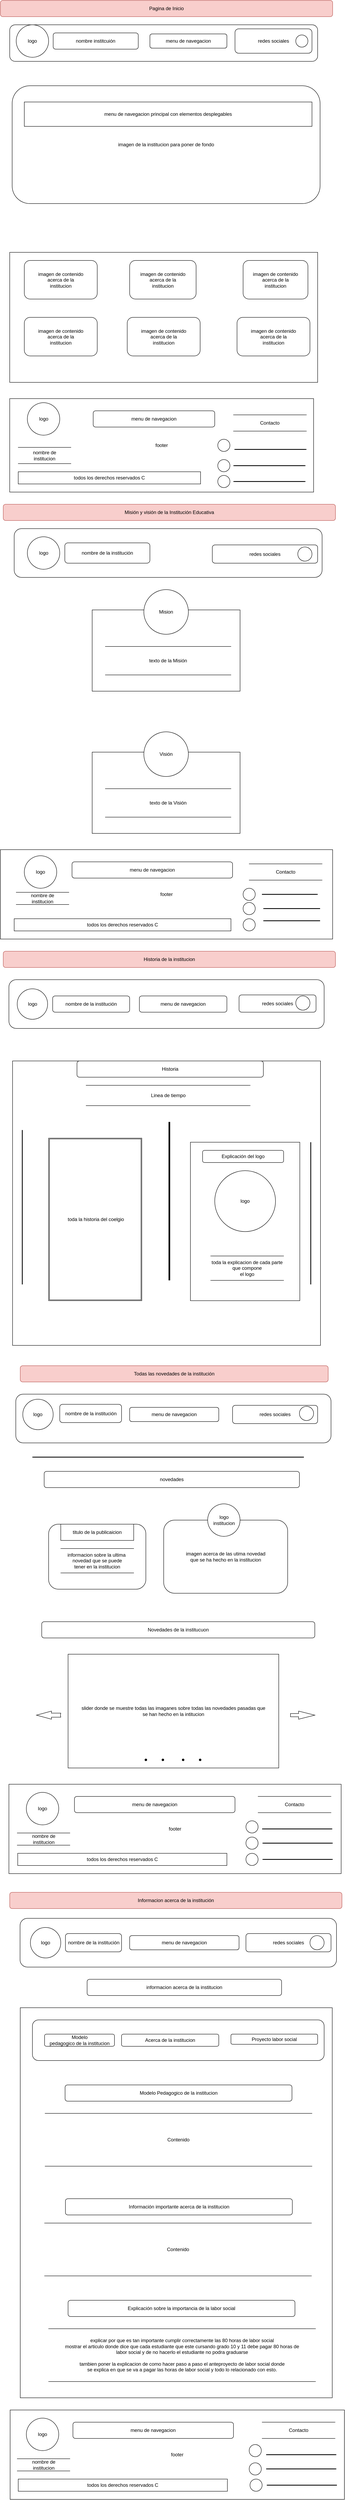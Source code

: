<mxfile version="24.0.1" type="github">
  <diagram name="Página-1" id="djj3ZXUcn-spQ-AeiXdr">
    <mxGraphModel dx="880" dy="1635" grid="1" gridSize="10" guides="1" tooltips="1" connect="1" arrows="1" fold="1" page="1" pageScale="1" pageWidth="827" pageHeight="1169" math="0" shadow="0">
      <root>
        <mxCell id="0" />
        <mxCell id="1" parent="0" />
        <mxCell id="-t3dqLqAsf-GsAG9dkLh-14" value="" style="rounded=1;whiteSpace=wrap;html=1;" parent="1" vertex="1">
          <mxGeometry x="34" y="40" width="760" height="90" as="geometry" />
        </mxCell>
        <mxCell id="-t3dqLqAsf-GsAG9dkLh-15" value="logo" style="ellipse;whiteSpace=wrap;html=1;aspect=fixed;" parent="1" vertex="1">
          <mxGeometry x="50" y="40" width="80" height="80" as="geometry" />
        </mxCell>
        <mxCell id="-t3dqLqAsf-GsAG9dkLh-16" value="nombre institcuión" style="rounded=1;whiteSpace=wrap;html=1;" parent="1" vertex="1">
          <mxGeometry x="141.25" y="60" width="210" height="40" as="geometry" />
        </mxCell>
        <mxCell id="-t3dqLqAsf-GsAG9dkLh-17" value="&lt;div&gt;redes sociales&lt;br&gt;&lt;/div&gt;" style="rounded=1;whiteSpace=wrap;html=1;" parent="1" vertex="1">
          <mxGeometry x="590" y="50" width="190" height="60" as="geometry" />
        </mxCell>
        <mxCell id="-t3dqLqAsf-GsAG9dkLh-18" value="imagen de la institucion para poner de fondo" style="rounded=1;whiteSpace=wrap;html=1;" parent="1" vertex="1">
          <mxGeometry x="40" y="190" width="760" height="290" as="geometry" />
        </mxCell>
        <mxCell id="-t3dqLqAsf-GsAG9dkLh-20" value="menu de navegacion principal con elementos desplegables" style="rounded=0;whiteSpace=wrap;html=1;" parent="1" vertex="1">
          <mxGeometry x="70" y="230" width="710" height="60" as="geometry" />
        </mxCell>
        <mxCell id="-t3dqLqAsf-GsAG9dkLh-29" value="" style="rounded=0;whiteSpace=wrap;html=1;" parent="1" vertex="1">
          <mxGeometry x="34" y="600" width="760" height="320" as="geometry" />
        </mxCell>
        <mxCell id="-t3dqLqAsf-GsAG9dkLh-30" value="&lt;div&gt;imagen de contenido &lt;br&gt;&lt;/div&gt;&lt;div&gt;acerca de la &lt;br&gt;&lt;/div&gt;&lt;div&gt;institucion&lt;br&gt;&lt;/div&gt;" style="rounded=1;whiteSpace=wrap;html=1;" parent="1" vertex="1">
          <mxGeometry x="70" y="620" width="180" height="95" as="geometry" />
        </mxCell>
        <mxCell id="-t3dqLqAsf-GsAG9dkLh-34" value="&lt;div&gt;imagen de contenido &lt;br&gt;&lt;/div&gt;&lt;div&gt;acerca de la &lt;br&gt;&lt;/div&gt;&lt;div&gt;institucion&lt;br&gt;&lt;/div&gt;" style="rounded=1;whiteSpace=wrap;html=1;" parent="1" vertex="1">
          <mxGeometry x="330" y="620" width="164" height="95" as="geometry" />
        </mxCell>
        <mxCell id="-t3dqLqAsf-GsAG9dkLh-35" value="&lt;div&gt;imagen de contenido &lt;br&gt;&lt;/div&gt;&lt;div&gt;acerca de la &lt;br&gt;&lt;/div&gt;&lt;div&gt;institucion&lt;br&gt;&lt;/div&gt;" style="rounded=1;whiteSpace=wrap;html=1;" parent="1" vertex="1">
          <mxGeometry x="610" y="620" width="160" height="95" as="geometry" />
        </mxCell>
        <mxCell id="-t3dqLqAsf-GsAG9dkLh-38" value="&lt;div&gt;imagen de contenido &lt;br&gt;&lt;/div&gt;&lt;div&gt;acerca de la &lt;br&gt;&lt;/div&gt;&lt;div&gt;institucion&lt;br&gt;&lt;/div&gt;" style="rounded=1;whiteSpace=wrap;html=1;" parent="1" vertex="1">
          <mxGeometry x="70" y="760" width="180" height="95" as="geometry" />
        </mxCell>
        <mxCell id="-t3dqLqAsf-GsAG9dkLh-40" value="&lt;div&gt;imagen de contenido &lt;br&gt;&lt;/div&gt;&lt;div&gt;acerca de la &lt;br&gt;&lt;/div&gt;&lt;div&gt;institucion&lt;br&gt;&lt;/div&gt;" style="rounded=1;whiteSpace=wrap;html=1;" parent="1" vertex="1">
          <mxGeometry x="324" y="760" width="180" height="95" as="geometry" />
        </mxCell>
        <mxCell id="-t3dqLqAsf-GsAG9dkLh-41" value="&lt;div&gt;imagen de contenido &lt;br&gt;&lt;/div&gt;&lt;div&gt;acerca de la &lt;br&gt;&lt;/div&gt;&lt;div&gt;institucion&lt;br&gt;&lt;/div&gt;" style="rounded=1;whiteSpace=wrap;html=1;" parent="1" vertex="1">
          <mxGeometry x="595" y="760" width="180" height="95" as="geometry" />
        </mxCell>
        <mxCell id="-t3dqLqAsf-GsAG9dkLh-42" value="" style="ellipse;whiteSpace=wrap;html=1;aspect=fixed;" parent="1" vertex="1">
          <mxGeometry x="740" y="65" width="30" height="30" as="geometry" />
        </mxCell>
        <mxCell id="-t3dqLqAsf-GsAG9dkLh-43" value="footer" style="rounded=0;whiteSpace=wrap;html=1;" parent="1" vertex="1">
          <mxGeometry x="34" y="960" width="750" height="230" as="geometry" />
        </mxCell>
        <mxCell id="-t3dqLqAsf-GsAG9dkLh-45" value="Misión y visión de la Institución Educativa" style="rounded=1;whiteSpace=wrap;html=1;fillColor=#f8cecc;strokeColor=#b85450;" parent="1" vertex="1">
          <mxGeometry x="18" y="1220" width="820" height="40" as="geometry" />
        </mxCell>
        <mxCell id="-t3dqLqAsf-GsAG9dkLh-47" value="" style="rounded=1;whiteSpace=wrap;html=1;" parent="1" vertex="1">
          <mxGeometry x="45" y="1280" width="760" height="120" as="geometry" />
        </mxCell>
        <mxCell id="-t3dqLqAsf-GsAG9dkLh-48" value="logo" style="ellipse;whiteSpace=wrap;html=1;aspect=fixed;" parent="1" vertex="1">
          <mxGeometry x="77.5" y="1300" width="80" height="80" as="geometry" />
        </mxCell>
        <mxCell id="-t3dqLqAsf-GsAG9dkLh-49" value="nombre de la institución" style="rounded=1;whiteSpace=wrap;html=1;" parent="1" vertex="1">
          <mxGeometry x="170" y="1315" width="210" height="50" as="geometry" />
        </mxCell>
        <mxCell id="-t3dqLqAsf-GsAG9dkLh-50" value="redes sociales" style="rounded=1;whiteSpace=wrap;html=1;" parent="1" vertex="1">
          <mxGeometry x="534" y="1320" width="260" height="45" as="geometry" />
        </mxCell>
        <mxCell id="-t3dqLqAsf-GsAG9dkLh-51" value="" style="ellipse;whiteSpace=wrap;html=1;aspect=fixed;" parent="1" vertex="1">
          <mxGeometry x="745" y="1325" width="35" height="35" as="geometry" />
        </mxCell>
        <mxCell id="-t3dqLqAsf-GsAG9dkLh-73" value="" style="rounded=0;whiteSpace=wrap;html=1;" parent="1" vertex="1">
          <mxGeometry x="237.5" y="1480" width="365" height="200" as="geometry" />
        </mxCell>
        <mxCell id="-t3dqLqAsf-GsAG9dkLh-74" value="Mision" style="ellipse;whiteSpace=wrap;html=1;aspect=fixed;" parent="1" vertex="1">
          <mxGeometry x="365" y="1430" width="110" height="110" as="geometry" />
        </mxCell>
        <mxCell id="-t3dqLqAsf-GsAG9dkLh-75" value="texto de la Misión" style="shape=partialRectangle;whiteSpace=wrap;html=1;left=0;right=0;fillColor=none;" parent="1" vertex="1">
          <mxGeometry x="270" y="1570" width="310" height="70" as="geometry" />
        </mxCell>
        <mxCell id="-t3dqLqAsf-GsAG9dkLh-76" value="" style="rounded=0;whiteSpace=wrap;html=1;" parent="1" vertex="1">
          <mxGeometry x="237.5" y="1830" width="365" height="200" as="geometry" />
        </mxCell>
        <mxCell id="-t3dqLqAsf-GsAG9dkLh-77" value="Visión" style="ellipse;whiteSpace=wrap;html=1;aspect=fixed;" parent="1" vertex="1">
          <mxGeometry x="365" y="1780" width="110" height="110" as="geometry" />
        </mxCell>
        <mxCell id="-t3dqLqAsf-GsAG9dkLh-78" value="texto de la Visión" style="shape=partialRectangle;whiteSpace=wrap;html=1;left=0;right=0;fillColor=none;" parent="1" vertex="1">
          <mxGeometry x="270" y="1920" width="310" height="70" as="geometry" />
        </mxCell>
        <mxCell id="-t3dqLqAsf-GsAG9dkLh-79" value="footer" style="rounded=0;whiteSpace=wrap;html=1;" parent="1" vertex="1">
          <mxGeometry x="11" y="2070" width="820" height="220" as="geometry" />
        </mxCell>
        <mxCell id="0fJGzm8JXsRj-BR-WS5J-1" value="Historia de la institucion" style="rounded=1;whiteSpace=wrap;html=1;fillColor=#f8cecc;strokeColor=#b85450;" parent="1" vertex="1">
          <mxGeometry x="18" y="2320" width="820" height="40" as="geometry" />
        </mxCell>
        <mxCell id="0fJGzm8JXsRj-BR-WS5J-6" value="" style="rounded=1;whiteSpace=wrap;html=1;" parent="1" vertex="1">
          <mxGeometry x="32" y="2390" width="778" height="120" as="geometry" />
        </mxCell>
        <mxCell id="0fJGzm8JXsRj-BR-WS5J-7" value="logo" style="ellipse;whiteSpace=wrap;html=1;aspect=fixed;" parent="1" vertex="1">
          <mxGeometry x="52.5" y="2412.5" width="75" height="75" as="geometry" />
        </mxCell>
        <mxCell id="0fJGzm8JXsRj-BR-WS5J-8" value="nombre de la institución" style="rounded=1;whiteSpace=wrap;html=1;" parent="1" vertex="1">
          <mxGeometry x="140" y="2430" width="190" height="40" as="geometry" />
        </mxCell>
        <mxCell id="0fJGzm8JXsRj-BR-WS5J-9" value="redes sociales" style="rounded=1;whiteSpace=wrap;html=1;" parent="1" vertex="1">
          <mxGeometry x="600" y="2427.5" width="190" height="42.5" as="geometry" />
        </mxCell>
        <mxCell id="0fJGzm8JXsRj-BR-WS5J-10" value="" style="ellipse;whiteSpace=wrap;html=1;aspect=fixed;" parent="1" vertex="1">
          <mxGeometry x="740" y="2430" width="35" height="35" as="geometry" />
        </mxCell>
        <mxCell id="0fJGzm8JXsRj-BR-WS5J-11" value="" style="rounded=0;whiteSpace=wrap;html=1;" parent="1" vertex="1">
          <mxGeometry x="41" y="2590" width="760" height="700" as="geometry" />
        </mxCell>
        <mxCell id="0fJGzm8JXsRj-BR-WS5J-14" value="Historia" style="rounded=1;whiteSpace=wrap;html=1;" parent="1" vertex="1">
          <mxGeometry x="200" y="2590" width="460" height="40" as="geometry" />
        </mxCell>
        <mxCell id="0fJGzm8JXsRj-BR-WS5J-16" value="Linea de tiempo" style="shape=partialRectangle;whiteSpace=wrap;html=1;left=0;right=0;fillColor=none;" parent="1" vertex="1">
          <mxGeometry x="222.5" y="2650" width="405" height="50" as="geometry" />
        </mxCell>
        <mxCell id="0fJGzm8JXsRj-BR-WS5J-17" value="" style="line;strokeWidth=4;direction=south;html=1;perimeter=backbonePerimeter;points=[];outlineConnect=0;" parent="1" vertex="1">
          <mxGeometry x="420.5" y="2740" width="15" height="390" as="geometry" />
        </mxCell>
        <mxCell id="0fJGzm8JXsRj-BR-WS5J-18" value="" style="line;strokeWidth=2;direction=south;html=1;" parent="1" vertex="1">
          <mxGeometry x="15" y="2760" width="100" height="380" as="geometry" />
        </mxCell>
        <mxCell id="0fJGzm8JXsRj-BR-WS5J-19" value="" style="line;strokeWidth=2;direction=south;html=1;" parent="1" vertex="1">
          <mxGeometry x="727" y="2790" width="100" height="350" as="geometry" />
        </mxCell>
        <mxCell id="0fJGzm8JXsRj-BR-WS5J-26" value="&lt;div align=&quot;left&quot;&gt;&amp;nbsp;toda la historia del coelgio&lt;br&gt;&lt;/div&gt;" style="shape=ext;double=1;rounded=0;whiteSpace=wrap;html=1;" parent="1" vertex="1">
          <mxGeometry x="130" y="2780" width="230" height="400" as="geometry" />
        </mxCell>
        <mxCell id="0fJGzm8JXsRj-BR-WS5J-31" value="" style="rounded=0;whiteSpace=wrap;html=1;" parent="1" vertex="1">
          <mxGeometry x="480" y="2790" width="270" height="390" as="geometry" />
        </mxCell>
        <mxCell id="0fJGzm8JXsRj-BR-WS5J-33" value="logo" style="ellipse;whiteSpace=wrap;html=1;aspect=fixed;" parent="1" vertex="1">
          <mxGeometry x="540" y="2860" width="150" height="150" as="geometry" />
        </mxCell>
        <mxCell id="0fJGzm8JXsRj-BR-WS5J-34" value="Explicación del logo" style="rounded=1;whiteSpace=wrap;html=1;" parent="1" vertex="1">
          <mxGeometry x="510" y="2810" width="200" height="30" as="geometry" />
        </mxCell>
        <mxCell id="0fJGzm8JXsRj-BR-WS5J-35" value="&lt;div&gt;toda la explicacion de cada parte que compone&lt;/div&gt;&lt;div&gt;el logo&lt;br&gt;&lt;/div&gt;" style="shape=partialRectangle;whiteSpace=wrap;html=1;left=0;right=0;fillColor=none;" parent="1" vertex="1">
          <mxGeometry x="530" y="3070" width="180" height="60" as="geometry" />
        </mxCell>
        <mxCell id="0fJGzm8JXsRj-BR-WS5J-36" value="Todas las novedades de la institución" style="rounded=1;whiteSpace=wrap;html=1;fillColor=#f8cecc;strokeColor=#b85450;" parent="1" vertex="1">
          <mxGeometry x="60" y="3340" width="760" height="40" as="geometry" />
        </mxCell>
        <mxCell id="eiacfGHye9uDKOrI_mrM-1" value="Novedades de la institucuon" style="rounded=1;whiteSpace=wrap;html=1;" parent="1" vertex="1">
          <mxGeometry x="113" y="3970" width="674" height="40" as="geometry" />
        </mxCell>
        <mxCell id="eiacfGHye9uDKOrI_mrM-6" value="&lt;div&gt;imagen acerca de las utima novedad &lt;br&gt;&lt;/div&gt;&lt;div&gt;que se ha hecho en la institucion&lt;br&gt;&lt;/div&gt;" style="rounded=1;whiteSpace=wrap;html=1;" parent="1" vertex="1">
          <mxGeometry x="414" y="3720" width="306" height="180" as="geometry" />
        </mxCell>
        <mxCell id="eiacfGHye9uDKOrI_mrM-7" value="&lt;div&gt;logo&lt;/div&gt;&lt;div&gt;institucion&lt;br&gt;&lt;/div&gt;" style="ellipse;whiteSpace=wrap;html=1;aspect=fixed;" parent="1" vertex="1">
          <mxGeometry x="522.5" y="3680" width="80" height="80" as="geometry" />
        </mxCell>
        <mxCell id="eiacfGHye9uDKOrI_mrM-9" value="&lt;div&gt;slider donde se muestre todas las imaganes sobre todas las novedades pasadas que &lt;br&gt;&lt;/div&gt;&lt;div&gt;se han hecho en la intitucion&lt;br&gt;&lt;/div&gt;" style="rounded=0;whiteSpace=wrap;html=1;" parent="1" vertex="1">
          <mxGeometry x="178" y="4050" width="520" height="280" as="geometry" />
        </mxCell>
        <mxCell id="eiacfGHye9uDKOrI_mrM-10" value="novedades" style="rounded=1;whiteSpace=wrap;html=1;" parent="1" vertex="1">
          <mxGeometry x="119" y="3600" width="630" height="40" as="geometry" />
        </mxCell>
        <mxCell id="eiacfGHye9uDKOrI_mrM-12" value="" style="html=1;shadow=0;dashed=0;align=center;verticalAlign=middle;shape=mxgraph.arrows2.arrow;dy=0.6;dx=40;notch=0;" parent="1" vertex="1">
          <mxGeometry x="727" y="4190" width="60" height="20" as="geometry" />
        </mxCell>
        <mxCell id="eiacfGHye9uDKOrI_mrM-13" value="" style="html=1;shadow=0;dashed=0;align=center;verticalAlign=middle;shape=mxgraph.arrows2.arrow;dy=0.5;dx=37;flipH=1;notch=1;" parent="1" vertex="1">
          <mxGeometry x="100" y="4190" width="60" height="20" as="geometry" />
        </mxCell>
        <mxCell id="eiacfGHye9uDKOrI_mrM-21" value="" style="rounded=1;whiteSpace=wrap;html=1;" parent="1" vertex="1">
          <mxGeometry x="49" y="3410" width="778" height="120" as="geometry" />
        </mxCell>
        <mxCell id="eiacfGHye9uDKOrI_mrM-22" value="logo" style="ellipse;whiteSpace=wrap;html=1;aspect=fixed;" parent="1" vertex="1">
          <mxGeometry x="66.25" y="3422.5" width="75" height="75" as="geometry" />
        </mxCell>
        <mxCell id="eiacfGHye9uDKOrI_mrM-23" value="nombre de la institución" style="rounded=1;whiteSpace=wrap;html=1;" parent="1" vertex="1">
          <mxGeometry x="157.5" y="3435" width="152.5" height="45" as="geometry" />
        </mxCell>
        <mxCell id="eiacfGHye9uDKOrI_mrM-24" value="redes sociales" style="rounded=1;whiteSpace=wrap;html=1;" parent="1" vertex="1">
          <mxGeometry x="584" y="3437.5" width="210" height="45" as="geometry" />
        </mxCell>
        <mxCell id="eiacfGHye9uDKOrI_mrM-25" value="" style="ellipse;whiteSpace=wrap;html=1;aspect=fixed;" parent="1" vertex="1">
          <mxGeometry x="749" y="3440" width="35" height="35" as="geometry" />
        </mxCell>
        <mxCell id="eiacfGHye9uDKOrI_mrM-26" value="" style="line;strokeWidth=2;html=1;" parent="1" vertex="1">
          <mxGeometry x="90" y="3560" width="670" height="10" as="geometry" />
        </mxCell>
        <mxCell id="eiacfGHye9uDKOrI_mrM-28" value="" style="shape=waypoint;sketch=0;fillStyle=solid;size=6;pointerEvents=1;points=[];fillColor=none;resizable=0;rotatable=0;perimeter=centerPerimeter;snapToPoint=1;" parent="1" vertex="1">
          <mxGeometry x="402" y="4300" width="20" height="20" as="geometry" />
        </mxCell>
        <mxCell id="eiacfGHye9uDKOrI_mrM-29" value="" style="shape=waypoint;sketch=0;fillStyle=solid;size=6;pointerEvents=1;points=[];fillColor=none;resizable=0;rotatable=0;perimeter=centerPerimeter;snapToPoint=1;" parent="1" vertex="1">
          <mxGeometry x="452" y="4300" width="20" height="20" as="geometry" />
        </mxCell>
        <mxCell id="eiacfGHye9uDKOrI_mrM-30" value="" style="shape=waypoint;sketch=0;fillStyle=solid;size=6;pointerEvents=1;points=[];fillColor=none;resizable=0;rotatable=0;perimeter=centerPerimeter;snapToPoint=1;" parent="1" vertex="1">
          <mxGeometry x="494" y="4300" width="20" height="20" as="geometry" />
        </mxCell>
        <mxCell id="eiacfGHye9uDKOrI_mrM-31" value="" style="shape=waypoint;sketch=0;fillStyle=solid;size=6;pointerEvents=1;points=[];fillColor=none;resizable=0;rotatable=0;perimeter=centerPerimeter;snapToPoint=1;" parent="1" vertex="1">
          <mxGeometry x="360" y="4300" width="20" height="20" as="geometry" />
        </mxCell>
        <mxCell id="eiacfGHye9uDKOrI_mrM-32" value="&lt;div&gt;nombre de &lt;br&gt;&lt;/div&gt;&lt;div&gt;institucion&lt;br&gt;&lt;/div&gt;" style="shape=partialRectangle;whiteSpace=wrap;html=1;left=0;right=0;fillColor=none;" parent="1" vertex="1">
          <mxGeometry x="50" y="2175" width="130" height="30" as="geometry" />
        </mxCell>
        <mxCell id="eiacfGHye9uDKOrI_mrM-34" value="Contacto" style="shape=partialRectangle;whiteSpace=wrap;html=1;left=0;right=0;fillColor=none;" parent="1" vertex="1">
          <mxGeometry x="625" y="2105" width="180" height="40" as="geometry" />
        </mxCell>
        <mxCell id="eiacfGHye9uDKOrI_mrM-35" value="" style="ellipse;whiteSpace=wrap;html=1;aspect=fixed;" parent="1" vertex="1">
          <mxGeometry x="610" y="2165" width="30" height="30" as="geometry" />
        </mxCell>
        <mxCell id="eiacfGHye9uDKOrI_mrM-37" value="" style="line;strokeWidth=2;html=1;" parent="1" vertex="1">
          <mxGeometry x="656.5" y="2175" width="137.5" height="10" as="geometry" />
        </mxCell>
        <mxCell id="eiacfGHye9uDKOrI_mrM-38" value="" style="line;strokeWidth=2;html=1;" parent="1" vertex="1">
          <mxGeometry x="660" y="2210" width="140" height="10" as="geometry" />
        </mxCell>
        <mxCell id="eiacfGHye9uDKOrI_mrM-39" value="" style="line;strokeWidth=2;html=1;" parent="1" vertex="1">
          <mxGeometry x="660" y="2240" width="140" height="10" as="geometry" />
        </mxCell>
        <mxCell id="eiacfGHye9uDKOrI_mrM-41" value="logo" style="ellipse;whiteSpace=wrap;html=1;aspect=fixed;" parent="1" vertex="1">
          <mxGeometry x="70" y="2085" width="80" height="80" as="geometry" />
        </mxCell>
        <mxCell id="eiacfGHye9uDKOrI_mrM-42" value="menu de navegacion" style="rounded=1;whiteSpace=wrap;html=1;" parent="1" vertex="1">
          <mxGeometry x="380" y="62.5" width="190" height="35" as="geometry" />
        </mxCell>
        <mxCell id="eiacfGHye9uDKOrI_mrM-43" value="menu de navegacion" style="rounded=1;whiteSpace=wrap;html=1;" parent="1" vertex="1">
          <mxGeometry x="187.75" y="2100" width="396.25" height="40" as="geometry" />
        </mxCell>
        <mxCell id="eiacfGHye9uDKOrI_mrM-44" value="" style="ellipse;whiteSpace=wrap;html=1;aspect=fixed;" parent="1" vertex="1">
          <mxGeometry x="610" y="2200" width="30" height="30" as="geometry" />
        </mxCell>
        <mxCell id="eiacfGHye9uDKOrI_mrM-45" value="" style="ellipse;whiteSpace=wrap;html=1;aspect=fixed;" parent="1" vertex="1">
          <mxGeometry x="610" y="2240" width="30" height="30" as="geometry" />
        </mxCell>
        <mxCell id="eiacfGHye9uDKOrI_mrM-46" value="todos los derechos reservados C" style="rounded=0;whiteSpace=wrap;html=1;" parent="1" vertex="1">
          <mxGeometry x="45" y="2240" width="535" height="30" as="geometry" />
        </mxCell>
        <mxCell id="eiacfGHye9uDKOrI_mrM-48" value="menu de navegacion" style="rounded=1;whiteSpace=wrap;html=1;" parent="1" vertex="1">
          <mxGeometry x="330" y="3442.5" width="220" height="35" as="geometry" />
        </mxCell>
        <mxCell id="eiacfGHye9uDKOrI_mrM-51" value="" style="rounded=1;whiteSpace=wrap;html=1;" parent="1" vertex="1">
          <mxGeometry x="130" y="3730" width="240" height="160" as="geometry" />
        </mxCell>
        <mxCell id="eiacfGHye9uDKOrI_mrM-52" value="titulo de la publicaicion" style="rounded=0;whiteSpace=wrap;html=1;" parent="1" vertex="1">
          <mxGeometry x="160" y="3730" width="180" height="40" as="geometry" />
        </mxCell>
        <mxCell id="eiacfGHye9uDKOrI_mrM-53" value="&lt;div&gt;informacion sobre la ultima&amp;nbsp;&lt;/div&gt;&lt;div&gt;novedad que se puede &lt;br&gt;&lt;/div&gt;&lt;div&gt;tener en la institucion&lt;br&gt;&lt;/div&gt;" style="shape=partialRectangle;whiteSpace=wrap;html=1;left=0;right=0;fillColor=none;" parent="1" vertex="1">
          <mxGeometry x="160" y="3790" width="180" height="60" as="geometry" />
        </mxCell>
        <mxCell id="eiacfGHye9uDKOrI_mrM-55" value="logo" style="ellipse;whiteSpace=wrap;html=1;aspect=fixed;" parent="1" vertex="1">
          <mxGeometry x="77.5" y="970" width="80" height="80" as="geometry" />
        </mxCell>
        <mxCell id="eiacfGHye9uDKOrI_mrM-56" value="&lt;div&gt;nombre de &lt;br&gt;&lt;/div&gt;&lt;div&gt;institucion&lt;br&gt;&lt;/div&gt;" style="shape=partialRectangle;whiteSpace=wrap;html=1;left=0;right=0;fillColor=none;" parent="1" vertex="1">
          <mxGeometry x="55" y="1080" width="130" height="40" as="geometry" />
        </mxCell>
        <mxCell id="eiacfGHye9uDKOrI_mrM-57" value="menu de navegacion" style="rounded=1;whiteSpace=wrap;html=1;" parent="1" vertex="1">
          <mxGeometry x="240" y="990" width="300" height="40" as="geometry" />
        </mxCell>
        <mxCell id="eiacfGHye9uDKOrI_mrM-58" value="Contacto" style="shape=partialRectangle;whiteSpace=wrap;html=1;left=0;right=0;fillColor=none;" parent="1" vertex="1">
          <mxGeometry x="586.25" y="1000" width="180" height="40" as="geometry" />
        </mxCell>
        <mxCell id="eiacfGHye9uDKOrI_mrM-62" value="" style="line;strokeWidth=2;html=1;" parent="1" vertex="1">
          <mxGeometry x="588.75" y="1080" width="177.5" height="10" as="geometry" />
        </mxCell>
        <mxCell id="eiacfGHye9uDKOrI_mrM-64" value="" style="line;strokeWidth=2;html=1;" parent="1" vertex="1">
          <mxGeometry x="586.25" y="1120" width="177.5" height="10" as="geometry" />
        </mxCell>
        <mxCell id="eiacfGHye9uDKOrI_mrM-65" value="" style="line;strokeWidth=2;html=1;" parent="1" vertex="1">
          <mxGeometry x="586.25" y="1159" width="177.5" height="10" as="geometry" />
        </mxCell>
        <mxCell id="eiacfGHye9uDKOrI_mrM-66" value="" style="ellipse;whiteSpace=wrap;html=1;aspect=fixed;" parent="1" vertex="1">
          <mxGeometry x="547.5" y="1060" width="30" height="30" as="geometry" />
        </mxCell>
        <mxCell id="eiacfGHye9uDKOrI_mrM-67" value="" style="ellipse;whiteSpace=wrap;html=1;aspect=fixed;" parent="1" vertex="1">
          <mxGeometry x="547.5" y="1110" width="30" height="30" as="geometry" />
        </mxCell>
        <mxCell id="eiacfGHye9uDKOrI_mrM-68" value="" style="ellipse;whiteSpace=wrap;html=1;aspect=fixed;" parent="1" vertex="1">
          <mxGeometry x="547.5" y="1149" width="30" height="30" as="geometry" />
        </mxCell>
        <mxCell id="eiacfGHye9uDKOrI_mrM-69" value="todos los derechos reservados C" style="rounded=0;whiteSpace=wrap;html=1;" parent="1" vertex="1">
          <mxGeometry x="55" y="1140" width="450" height="30" as="geometry" />
        </mxCell>
        <mxCell id="eiacfGHye9uDKOrI_mrM-70" value="menu de navegacion" style="rounded=1;whiteSpace=wrap;html=1;" parent="1" vertex="1">
          <mxGeometry x="354" y="2430" width="216" height="40" as="geometry" />
        </mxCell>
        <mxCell id="eiacfGHye9uDKOrI_mrM-72" value="footer" style="rounded=0;whiteSpace=wrap;html=1;" parent="1" vertex="1">
          <mxGeometry x="32" y="4370" width="820" height="220" as="geometry" />
        </mxCell>
        <mxCell id="eiacfGHye9uDKOrI_mrM-73" value="logo" style="ellipse;whiteSpace=wrap;html=1;aspect=fixed;" parent="1" vertex="1">
          <mxGeometry x="75" y="4390" width="80" height="80" as="geometry" />
        </mxCell>
        <mxCell id="eiacfGHye9uDKOrI_mrM-74" value="&lt;div&gt;nombre de &lt;br&gt;&lt;/div&gt;&lt;div&gt;institucion&lt;br&gt;&lt;/div&gt;" style="shape=partialRectangle;whiteSpace=wrap;html=1;left=0;right=0;fillColor=none;" parent="1" vertex="1">
          <mxGeometry x="52.5" y="4490" width="130" height="30" as="geometry" />
        </mxCell>
        <mxCell id="eiacfGHye9uDKOrI_mrM-75" value="menu de navegacion" style="rounded=1;whiteSpace=wrap;html=1;" parent="1" vertex="1">
          <mxGeometry x="426.88" y="4757.5" width="396.25" height="40" as="geometry" />
        </mxCell>
        <mxCell id="eiacfGHye9uDKOrI_mrM-76" value="menu de navegacion" style="rounded=1;whiteSpace=wrap;html=1;" parent="1" vertex="1">
          <mxGeometry x="193.75" y="4400" width="396.25" height="40" as="geometry" />
        </mxCell>
        <mxCell id="eiacfGHye9uDKOrI_mrM-77" value="Contacto" style="shape=partialRectangle;whiteSpace=wrap;html=1;left=0;right=0;fillColor=none;" parent="1" vertex="1">
          <mxGeometry x="647" y="4400" width="180" height="40" as="geometry" />
        </mxCell>
        <mxCell id="eiacfGHye9uDKOrI_mrM-78" value="" style="line;strokeWidth=2;html=1;" parent="1" vertex="1">
          <mxGeometry x="657" y="4475" width="173" height="10" as="geometry" />
        </mxCell>
        <mxCell id="eiacfGHye9uDKOrI_mrM-79" value="" style="ellipse;whiteSpace=wrap;html=1;aspect=fixed;" parent="1" vertex="1">
          <mxGeometry x="617" y="4460" width="30" height="30" as="geometry" />
        </mxCell>
        <mxCell id="eiacfGHye9uDKOrI_mrM-80" value="" style="line;strokeWidth=2;html=1;" parent="1" vertex="1">
          <mxGeometry x="658" y="4510" width="173" height="10" as="geometry" />
        </mxCell>
        <mxCell id="eiacfGHye9uDKOrI_mrM-81" value="" style="ellipse;whiteSpace=wrap;html=1;aspect=fixed;" parent="1" vertex="1">
          <mxGeometry x="617" y="4500" width="30" height="30" as="geometry" />
        </mxCell>
        <mxCell id="eiacfGHye9uDKOrI_mrM-82" value="" style="line;strokeWidth=2;html=1;" parent="1" vertex="1">
          <mxGeometry x="658" y="4550" width="173" height="10" as="geometry" />
        </mxCell>
        <mxCell id="eiacfGHye9uDKOrI_mrM-84" value="" style="ellipse;whiteSpace=wrap;html=1;aspect=fixed;" parent="1" vertex="1">
          <mxGeometry x="617" y="4540" width="30" height="30" as="geometry" />
        </mxCell>
        <mxCell id="eiacfGHye9uDKOrI_mrM-85" value="todos los derechos reservados C" style="rounded=0;whiteSpace=wrap;html=1;" parent="1" vertex="1">
          <mxGeometry x="53.75" y="4540" width="516.25" height="30" as="geometry" />
        </mxCell>
        <mxCell id="eiacfGHye9uDKOrI_mrM-89" value="Informacion acerca de la institución" style="rounded=1;whiteSpace=wrap;html=1;fillColor=#f8cecc;strokeColor=#b85450;" parent="1" vertex="1">
          <mxGeometry x="34" y="4636" width="820" height="40" as="geometry" />
        </mxCell>
        <mxCell id="eiacfGHye9uDKOrI_mrM-90" value="" style="rounded=1;whiteSpace=wrap;html=1;" parent="1" vertex="1">
          <mxGeometry x="59.5" y="4700" width="781" height="120" as="geometry" />
        </mxCell>
        <mxCell id="eiacfGHye9uDKOrI_mrM-91" value="logo" style="ellipse;whiteSpace=wrap;html=1;aspect=fixed;" parent="1" vertex="1">
          <mxGeometry x="85" y="4722.5" width="75" height="75" as="geometry" />
        </mxCell>
        <mxCell id="eiacfGHye9uDKOrI_mrM-92" value="nombre de la institución" style="rounded=1;whiteSpace=wrap;html=1;" parent="1" vertex="1">
          <mxGeometry x="171.5" y="4737.5" width="138.5" height="45" as="geometry" />
        </mxCell>
        <mxCell id="eiacfGHye9uDKOrI_mrM-93" value="menu de navegacion" style="rounded=1;whiteSpace=wrap;html=1;" parent="1" vertex="1">
          <mxGeometry x="330" y="4742.5" width="270" height="35" as="geometry" />
        </mxCell>
        <mxCell id="eiacfGHye9uDKOrI_mrM-95" value="redes sociales" style="rounded=1;whiteSpace=wrap;html=1;" parent="1" vertex="1">
          <mxGeometry x="617" y="4737.5" width="210" height="45" as="geometry" />
        </mxCell>
        <mxCell id="eiacfGHye9uDKOrI_mrM-96" value="" style="ellipse;whiteSpace=wrap;html=1;aspect=fixed;" parent="1" vertex="1">
          <mxGeometry x="775" y="4742.5" width="35" height="35" as="geometry" />
        </mxCell>
        <mxCell id="eiacfGHye9uDKOrI_mrM-98" value="informacion acerca de la institucion" style="rounded=1;whiteSpace=wrap;html=1;" parent="1" vertex="1">
          <mxGeometry x="225" y="4850" width="480" height="40" as="geometry" />
        </mxCell>
        <mxCell id="80yrvIJwGrB-OrTqxSI2-1" value="" style="rounded=0;whiteSpace=wrap;html=1;" vertex="1" parent="1">
          <mxGeometry x="60" y="4920" width="770" height="960" as="geometry" />
        </mxCell>
        <mxCell id="80yrvIJwGrB-OrTqxSI2-7" value="" style="rounded=1;whiteSpace=wrap;html=1;" vertex="1" parent="1">
          <mxGeometry x="90" y="4950" width="720" height="100" as="geometry" />
        </mxCell>
        <mxCell id="80yrvIJwGrB-OrTqxSI2-9" value="&lt;div&gt;Modelo &lt;br&gt;&lt;/div&gt;&lt;div&gt;pedagogico de la institucion&lt;br&gt;&lt;/div&gt;" style="rounded=1;whiteSpace=wrap;html=1;" vertex="1" parent="1">
          <mxGeometry x="120" y="4985" width="172.5" height="30" as="geometry" />
        </mxCell>
        <mxCell id="80yrvIJwGrB-OrTqxSI2-10" value="Acerca de la institucion" style="rounded=1;whiteSpace=wrap;html=1;" vertex="1" parent="1">
          <mxGeometry x="310" y="4985" width="240" height="30" as="geometry" />
        </mxCell>
        <mxCell id="80yrvIJwGrB-OrTqxSI2-11" value="Proyecto labor social" style="rounded=1;whiteSpace=wrap;html=1;" vertex="1" parent="1">
          <mxGeometry x="580" y="4985" width="214" height="25" as="geometry" />
        </mxCell>
        <mxCell id="80yrvIJwGrB-OrTqxSI2-12" value="Modelo Pedagogico de la institucion" style="rounded=1;whiteSpace=wrap;html=1;" vertex="1" parent="1">
          <mxGeometry x="170.63" y="5110" width="560" height="40" as="geometry" />
        </mxCell>
        <mxCell id="80yrvIJwGrB-OrTqxSI2-13" value="Contenido" style="shape=partialRectangle;whiteSpace=wrap;html=1;left=0;right=0;fillColor=none;" vertex="1" parent="1">
          <mxGeometry x="121.25" y="5180" width="658.75" height="130" as="geometry" />
        </mxCell>
        <mxCell id="80yrvIJwGrB-OrTqxSI2-14" value="Información importante acerca de la institucion" style="rounded=1;whiteSpace=wrap;html=1;" vertex="1" parent="1">
          <mxGeometry x="171.5" y="5390" width="560" height="40" as="geometry" />
        </mxCell>
        <mxCell id="80yrvIJwGrB-OrTqxSI2-15" value="Contenido" style="shape=partialRectangle;whiteSpace=wrap;html=1;left=0;right=0;fillColor=none;" vertex="1" parent="1">
          <mxGeometry x="120" y="5450" width="658.75" height="130" as="geometry" />
        </mxCell>
        <mxCell id="80yrvIJwGrB-OrTqxSI2-16" value="Explicación sobre la importancia de la labor social" style="rounded=1;whiteSpace=wrap;html=1;" vertex="1" parent="1">
          <mxGeometry x="178" y="5640" width="560" height="40" as="geometry" />
        </mxCell>
        <mxCell id="80yrvIJwGrB-OrTqxSI2-17" value="&lt;div&gt;explicar por que es tan importante cumplir correctamente las 80 horas de labor social&lt;/div&gt;&lt;div&gt;mostrar el articulo donde dice que cada estudiante que este cursando grado 10 y 11 debe pagar 80 horas de &lt;br&gt;&lt;/div&gt;&lt;div&gt;labor social y de no hacerlo el estudiante no podra graduarse&lt;/div&gt;&lt;div&gt;&lt;br&gt;&lt;/div&gt;&lt;div&gt;tambien poner la explicacion de como hacer paso a paso el anteproyecto de labor social donde&lt;/div&gt;&lt;div&gt;se explica en que se va a pagar las horas de labor social y todo lo relacionado con esto.&lt;br&gt;&lt;/div&gt;" style="shape=partialRectangle;whiteSpace=wrap;html=1;left=0;right=0;fillColor=none;" vertex="1" parent="1">
          <mxGeometry x="130" y="5710" width="658.75" height="130" as="geometry" />
        </mxCell>
        <mxCell id="80yrvIJwGrB-OrTqxSI2-18" value="footer" style="rounded=0;whiteSpace=wrap;html=1;" vertex="1" parent="1">
          <mxGeometry x="35" y="5910" width="825" height="220" as="geometry" />
        </mxCell>
        <mxCell id="80yrvIJwGrB-OrTqxSI2-19" value="logo" style="ellipse;whiteSpace=wrap;html=1;aspect=fixed;" vertex="1" parent="1">
          <mxGeometry x="75" y="5930" width="80" height="80" as="geometry" />
        </mxCell>
        <mxCell id="80yrvIJwGrB-OrTqxSI2-20" value="&lt;div&gt;nombre de &lt;br&gt;&lt;/div&gt;&lt;div&gt;institucion&lt;br&gt;&lt;/div&gt;" style="shape=partialRectangle;whiteSpace=wrap;html=1;left=0;right=0;fillColor=none;" vertex="1" parent="1">
          <mxGeometry x="52.5" y="6030" width="130" height="30" as="geometry" />
        </mxCell>
        <mxCell id="80yrvIJwGrB-OrTqxSI2-21" value="menu de navegacion" style="rounded=1;whiteSpace=wrap;html=1;" vertex="1" parent="1">
          <mxGeometry x="190" y="5940" width="396.25" height="40" as="geometry" />
        </mxCell>
        <mxCell id="80yrvIJwGrB-OrTqxSI2-22" value="Contacto" style="shape=partialRectangle;whiteSpace=wrap;html=1;left=0;right=0;fillColor=none;" vertex="1" parent="1">
          <mxGeometry x="657" y="5940" width="180" height="40" as="geometry" />
        </mxCell>
        <mxCell id="80yrvIJwGrB-OrTqxSI2-23" value="" style="line;strokeWidth=2;html=1;" vertex="1" parent="1">
          <mxGeometry x="667" y="6015" width="173" height="10" as="geometry" />
        </mxCell>
        <mxCell id="80yrvIJwGrB-OrTqxSI2-24" value="" style="line;strokeWidth=2;html=1;" vertex="1" parent="1">
          <mxGeometry x="667" y="6050" width="173" height="10" as="geometry" />
        </mxCell>
        <mxCell id="80yrvIJwGrB-OrTqxSI2-25" value="" style="line;strokeWidth=2;html=1;" vertex="1" parent="1">
          <mxGeometry x="668.5" y="6090" width="173" height="10" as="geometry" />
        </mxCell>
        <mxCell id="80yrvIJwGrB-OrTqxSI2-26" value="" style="ellipse;whiteSpace=wrap;html=1;aspect=fixed;" vertex="1" parent="1">
          <mxGeometry x="625" y="5995" width="30" height="30" as="geometry" />
        </mxCell>
        <mxCell id="80yrvIJwGrB-OrTqxSI2-28" value="" style="ellipse;whiteSpace=wrap;html=1;aspect=fixed;" vertex="1" parent="1">
          <mxGeometry x="625" y="6040" width="30" height="30" as="geometry" />
        </mxCell>
        <mxCell id="80yrvIJwGrB-OrTqxSI2-29" value="" style="ellipse;whiteSpace=wrap;html=1;aspect=fixed;" vertex="1" parent="1">
          <mxGeometry x="627" y="6080" width="30" height="30" as="geometry" />
        </mxCell>
        <mxCell id="80yrvIJwGrB-OrTqxSI2-30" value="todos los derechos reservados C" style="rounded=0;whiteSpace=wrap;html=1;" vertex="1" parent="1">
          <mxGeometry x="55" y="6080" width="516.25" height="30" as="geometry" />
        </mxCell>
        <mxCell id="80yrvIJwGrB-OrTqxSI2-31" value="Pagina de Inicio" style="rounded=1;whiteSpace=wrap;html=1;fillColor=#f8cecc;strokeColor=#b85450;" vertex="1" parent="1">
          <mxGeometry x="11" y="-20" width="820" height="40" as="geometry" />
        </mxCell>
      </root>
    </mxGraphModel>
  </diagram>
</mxfile>
